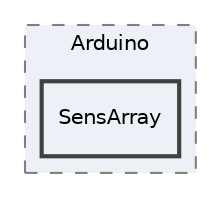 digraph "src/Arduino/SensArray"
{
 // LATEX_PDF_SIZE
  edge [fontname="Helvetica",fontsize="10",labelfontname="Helvetica",labelfontsize="10"];
  node [fontname="Helvetica",fontsize="10",shape=record];
  compound=true
  subgraph clusterdir_f958e8ac58b19dadf38a4a7b4cb38a1f {
    graph [ bgcolor="#edf0f7", pencolor="grey50", style="filled,dashed,", label="Arduino", fontname="Helvetica", fontsize="10", URL="dir_f958e8ac58b19dadf38a4a7b4cb38a1f.html"]
  dir_e54d49665e7889d4e4ff8e9867438a3c [shape=box, label="SensArray", style="filled,bold,", fillcolor="#edf0f7", color="grey25", URL="dir_e54d49665e7889d4e4ff8e9867438a3c.html"];
  }
}
